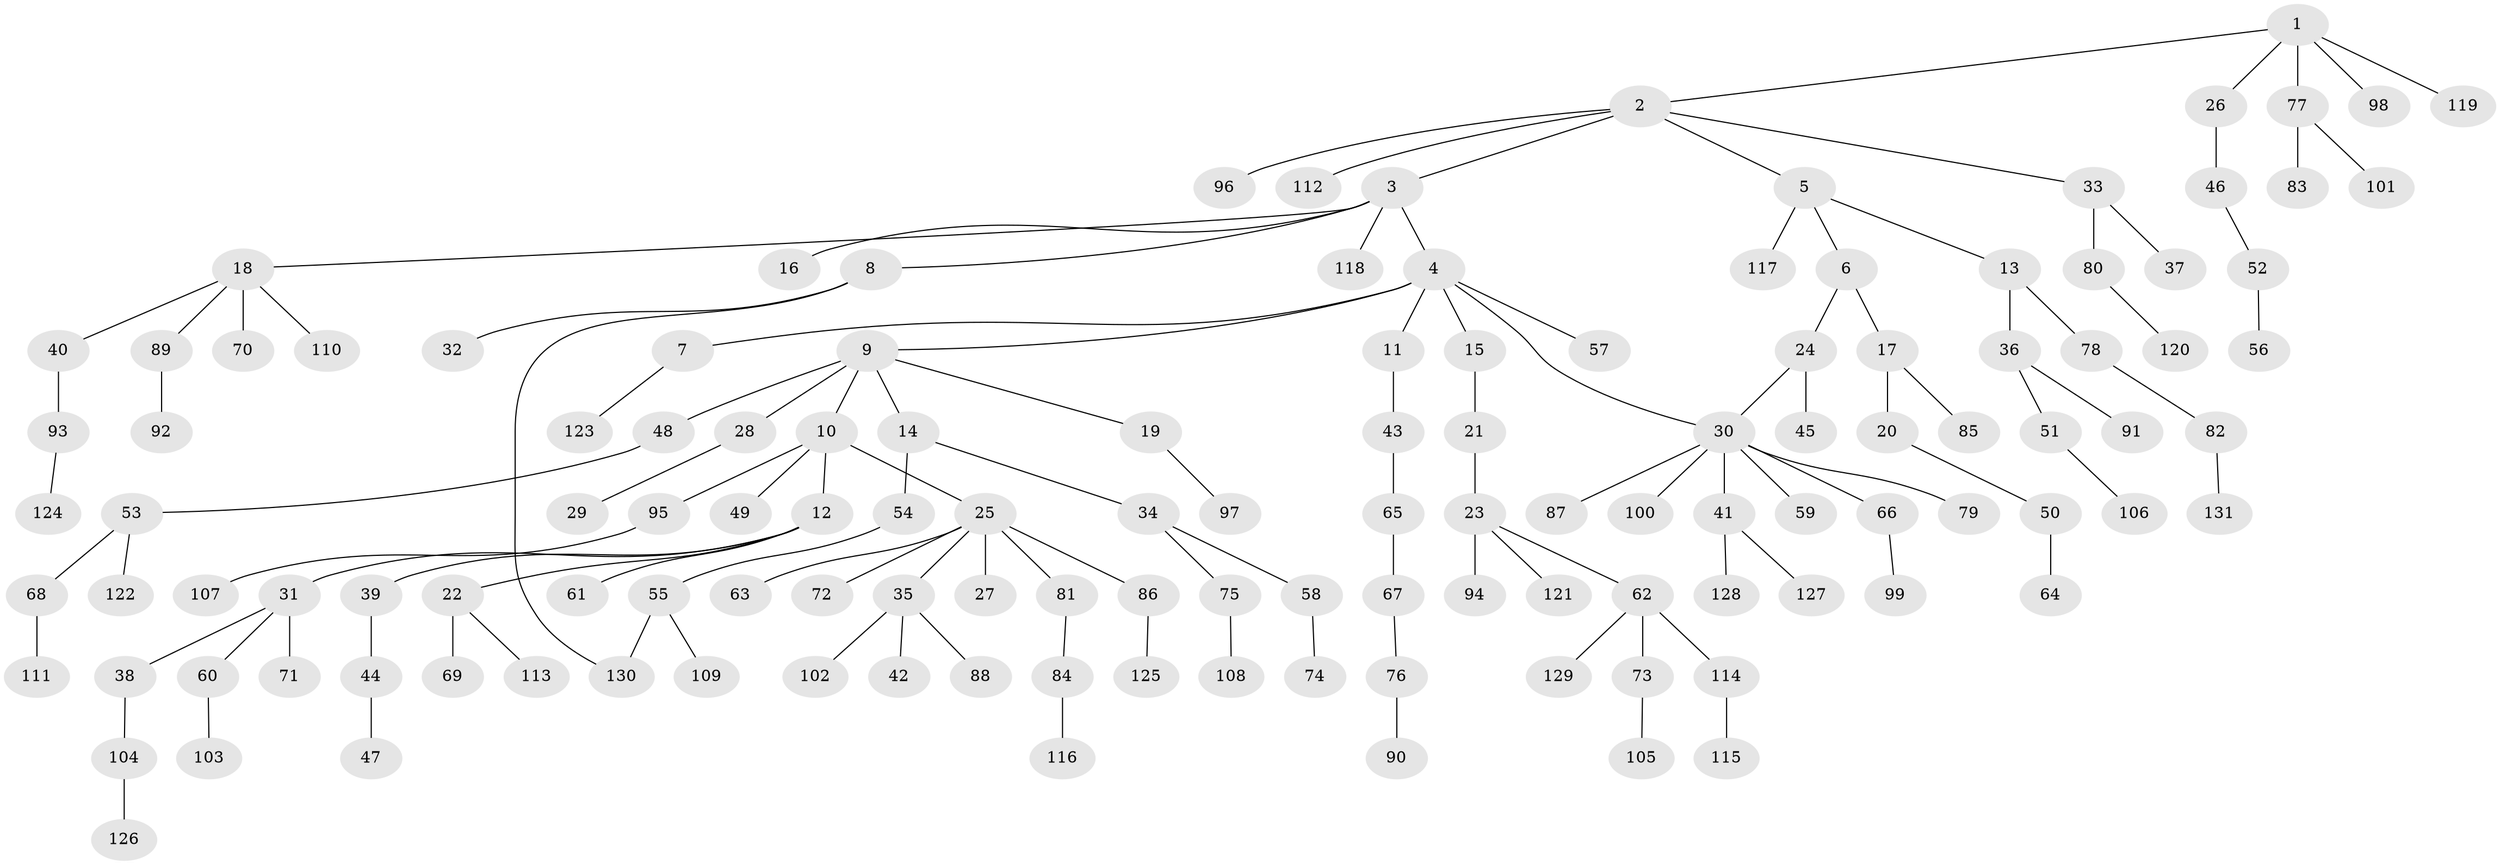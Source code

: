 // Generated by graph-tools (version 1.1) at 2025/41/03/09/25 04:41:47]
// undirected, 131 vertices, 132 edges
graph export_dot {
graph [start="1"]
  node [color=gray90,style=filled];
  1;
  2;
  3;
  4;
  5;
  6;
  7;
  8;
  9;
  10;
  11;
  12;
  13;
  14;
  15;
  16;
  17;
  18;
  19;
  20;
  21;
  22;
  23;
  24;
  25;
  26;
  27;
  28;
  29;
  30;
  31;
  32;
  33;
  34;
  35;
  36;
  37;
  38;
  39;
  40;
  41;
  42;
  43;
  44;
  45;
  46;
  47;
  48;
  49;
  50;
  51;
  52;
  53;
  54;
  55;
  56;
  57;
  58;
  59;
  60;
  61;
  62;
  63;
  64;
  65;
  66;
  67;
  68;
  69;
  70;
  71;
  72;
  73;
  74;
  75;
  76;
  77;
  78;
  79;
  80;
  81;
  82;
  83;
  84;
  85;
  86;
  87;
  88;
  89;
  90;
  91;
  92;
  93;
  94;
  95;
  96;
  97;
  98;
  99;
  100;
  101;
  102;
  103;
  104;
  105;
  106;
  107;
  108;
  109;
  110;
  111;
  112;
  113;
  114;
  115;
  116;
  117;
  118;
  119;
  120;
  121;
  122;
  123;
  124;
  125;
  126;
  127;
  128;
  129;
  130;
  131;
  1 -- 2;
  1 -- 26;
  1 -- 77;
  1 -- 98;
  1 -- 119;
  2 -- 3;
  2 -- 5;
  2 -- 33;
  2 -- 96;
  2 -- 112;
  3 -- 4;
  3 -- 8;
  3 -- 16;
  3 -- 18;
  3 -- 118;
  4 -- 7;
  4 -- 9;
  4 -- 11;
  4 -- 15;
  4 -- 57;
  4 -- 30;
  5 -- 6;
  5 -- 13;
  5 -- 117;
  6 -- 17;
  6 -- 24;
  7 -- 123;
  8 -- 32;
  8 -- 130;
  9 -- 10;
  9 -- 14;
  9 -- 19;
  9 -- 28;
  9 -- 48;
  10 -- 12;
  10 -- 25;
  10 -- 49;
  10 -- 95;
  11 -- 43;
  12 -- 22;
  12 -- 31;
  12 -- 39;
  12 -- 61;
  13 -- 36;
  13 -- 78;
  14 -- 34;
  14 -- 54;
  15 -- 21;
  17 -- 20;
  17 -- 85;
  18 -- 40;
  18 -- 70;
  18 -- 89;
  18 -- 110;
  19 -- 97;
  20 -- 50;
  21 -- 23;
  22 -- 69;
  22 -- 113;
  23 -- 62;
  23 -- 94;
  23 -- 121;
  24 -- 30;
  24 -- 45;
  25 -- 27;
  25 -- 35;
  25 -- 63;
  25 -- 72;
  25 -- 81;
  25 -- 86;
  26 -- 46;
  28 -- 29;
  30 -- 41;
  30 -- 59;
  30 -- 66;
  30 -- 79;
  30 -- 87;
  30 -- 100;
  31 -- 38;
  31 -- 60;
  31 -- 71;
  33 -- 37;
  33 -- 80;
  34 -- 58;
  34 -- 75;
  35 -- 42;
  35 -- 88;
  35 -- 102;
  36 -- 51;
  36 -- 91;
  38 -- 104;
  39 -- 44;
  40 -- 93;
  41 -- 127;
  41 -- 128;
  43 -- 65;
  44 -- 47;
  46 -- 52;
  48 -- 53;
  50 -- 64;
  51 -- 106;
  52 -- 56;
  53 -- 68;
  53 -- 122;
  54 -- 55;
  55 -- 109;
  55 -- 130;
  58 -- 74;
  60 -- 103;
  62 -- 73;
  62 -- 114;
  62 -- 129;
  65 -- 67;
  66 -- 99;
  67 -- 76;
  68 -- 111;
  73 -- 105;
  75 -- 108;
  76 -- 90;
  77 -- 83;
  77 -- 101;
  78 -- 82;
  80 -- 120;
  81 -- 84;
  82 -- 131;
  84 -- 116;
  86 -- 125;
  89 -- 92;
  93 -- 124;
  95 -- 107;
  104 -- 126;
  114 -- 115;
}
